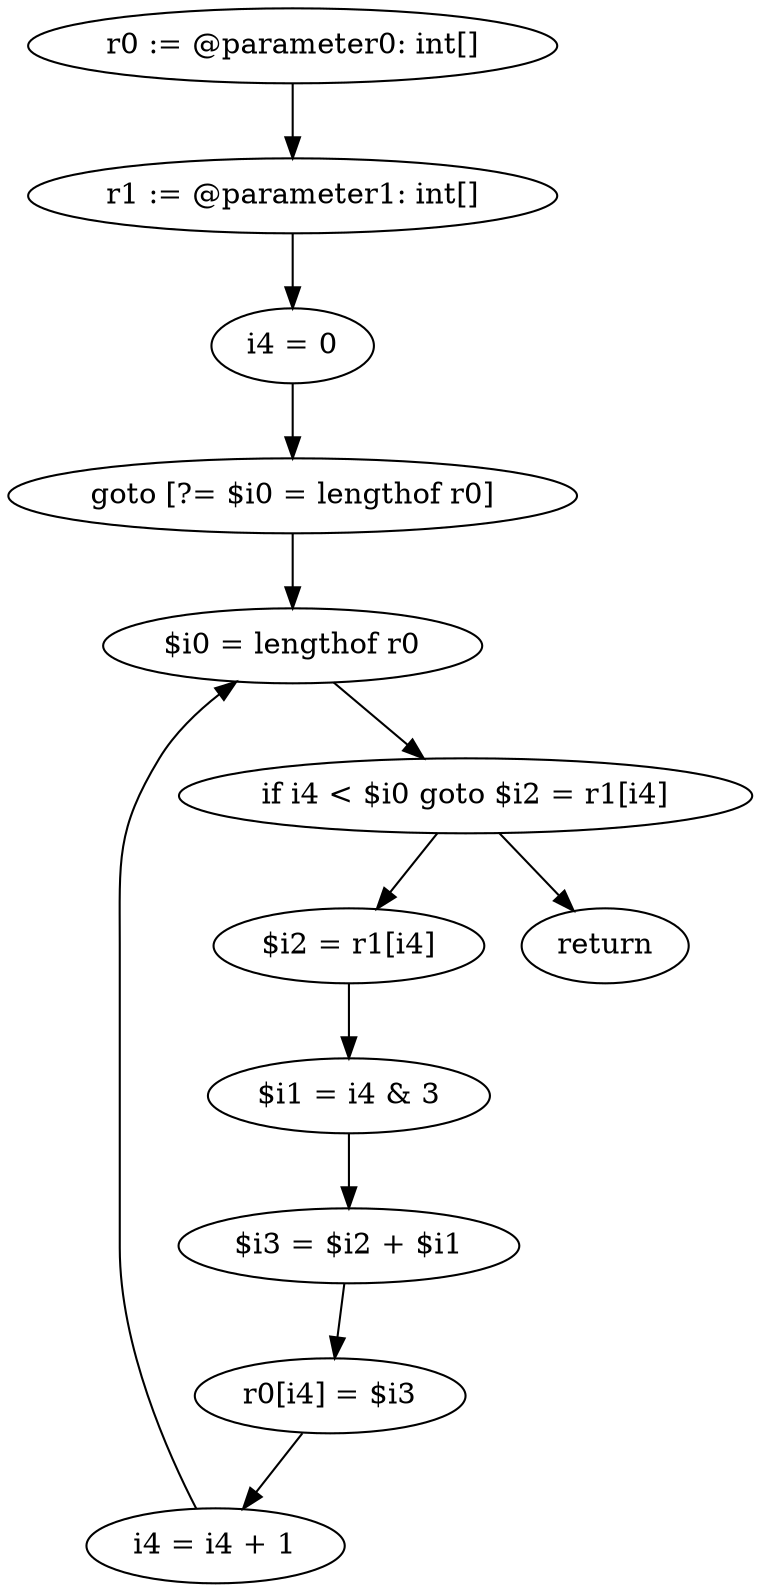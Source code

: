 digraph "unitGraph" {
    "r0 := @parameter0: int[]"
    "r1 := @parameter1: int[]"
    "i4 = 0"
    "goto [?= $i0 = lengthof r0]"
    "$i2 = r1[i4]"
    "$i1 = i4 & 3"
    "$i3 = $i2 + $i1"
    "r0[i4] = $i3"
    "i4 = i4 + 1"
    "$i0 = lengthof r0"
    "if i4 < $i0 goto $i2 = r1[i4]"
    "return"
    "r0 := @parameter0: int[]"->"r1 := @parameter1: int[]";
    "r1 := @parameter1: int[]"->"i4 = 0";
    "i4 = 0"->"goto [?= $i0 = lengthof r0]";
    "goto [?= $i0 = lengthof r0]"->"$i0 = lengthof r0";
    "$i2 = r1[i4]"->"$i1 = i4 & 3";
    "$i1 = i4 & 3"->"$i3 = $i2 + $i1";
    "$i3 = $i2 + $i1"->"r0[i4] = $i3";
    "r0[i4] = $i3"->"i4 = i4 + 1";
    "i4 = i4 + 1"->"$i0 = lengthof r0";
    "$i0 = lengthof r0"->"if i4 < $i0 goto $i2 = r1[i4]";
    "if i4 < $i0 goto $i2 = r1[i4]"->"return";
    "if i4 < $i0 goto $i2 = r1[i4]"->"$i2 = r1[i4]";
}
